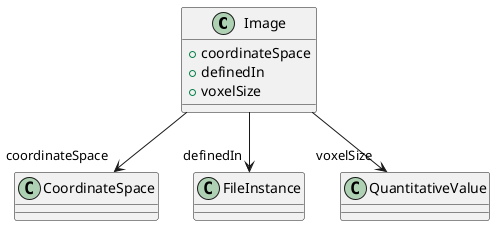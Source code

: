 @startuml
class Image {
+coordinateSpace
+definedIn
+voxelSize

}
Image -d-> "coordinateSpace" CoordinateSpace
Image -d-> "definedIn" FileInstance
Image -d-> "voxelSize" QuantitativeValue

@enduml